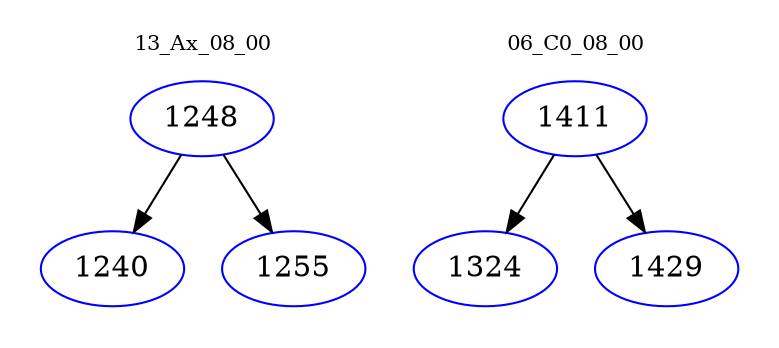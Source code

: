 digraph{
subgraph cluster_0 {
color = white
label = "13_Ax_08_00";
fontsize=10;
T0_1248 [label="1248", color="blue"]
T0_1248 -> T0_1240 [color="black"]
T0_1240 [label="1240", color="blue"]
T0_1248 -> T0_1255 [color="black"]
T0_1255 [label="1255", color="blue"]
}
subgraph cluster_1 {
color = white
label = "06_C0_08_00";
fontsize=10;
T1_1411 [label="1411", color="blue"]
T1_1411 -> T1_1324 [color="black"]
T1_1324 [label="1324", color="blue"]
T1_1411 -> T1_1429 [color="black"]
T1_1429 [label="1429", color="blue"]
}
}
